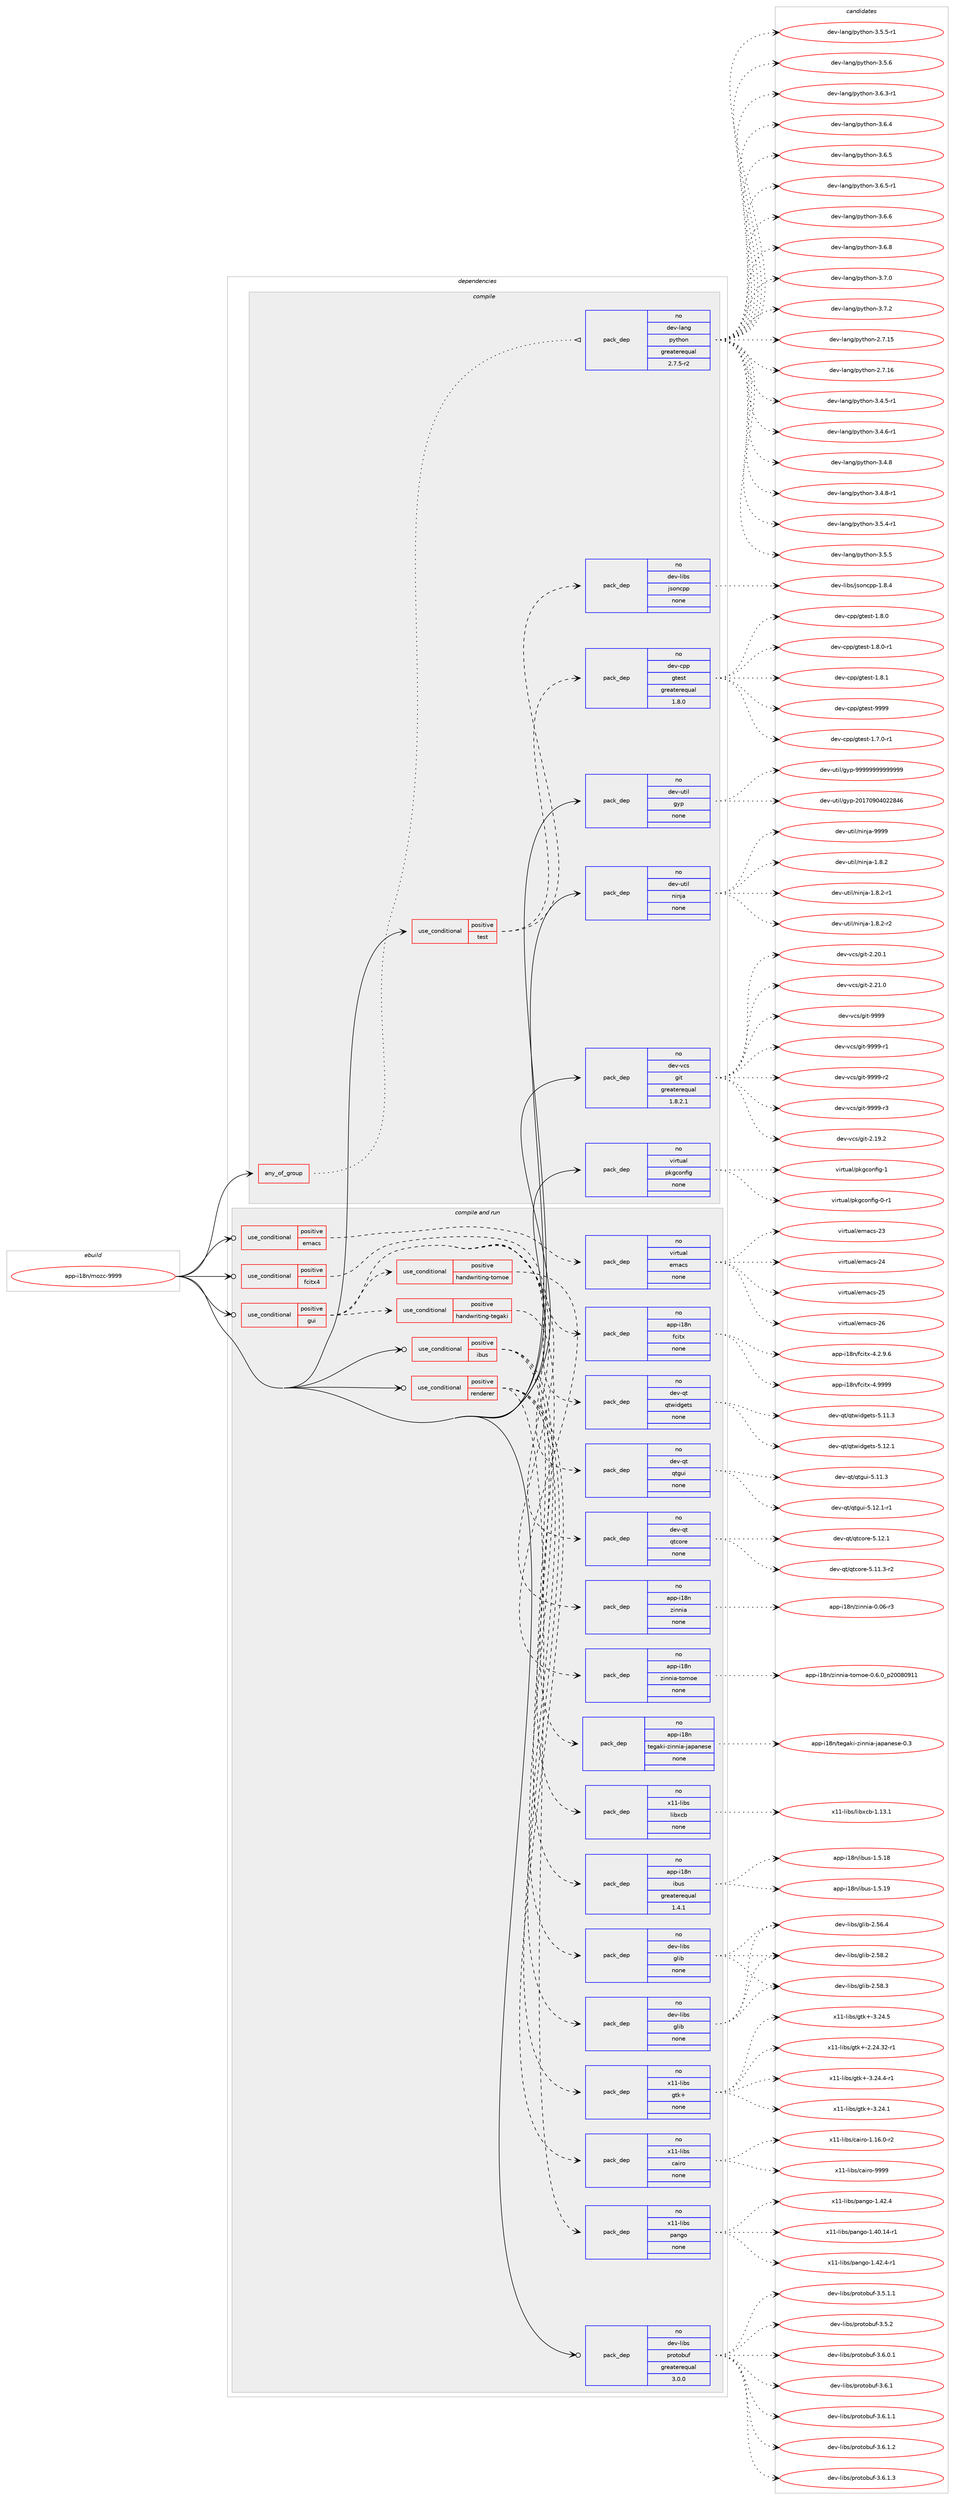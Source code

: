 digraph prolog {

# *************
# Graph options
# *************

newrank=true;
concentrate=true;
compound=true;
graph [rankdir=LR,fontname=Helvetica,fontsize=10,ranksep=1.5];#, ranksep=2.5, nodesep=0.2];
edge  [arrowhead=vee];
node  [fontname=Helvetica,fontsize=10];

# **********
# The ebuild
# **********

subgraph cluster_leftcol {
color=gray;
rank=same;
label=<<i>ebuild</i>>;
id [label="app-i18n/mozc-9999", color=red, width=4, href="../app-i18n/mozc-9999.svg"];
}

# ****************
# The dependencies
# ****************

subgraph cluster_midcol {
color=gray;
label=<<i>dependencies</i>>;
subgraph cluster_compile {
fillcolor="#eeeeee";
style=filled;
label=<<i>compile</i>>;
subgraph any19589 {
dependency1295741 [label=<<TABLE BORDER="0" CELLBORDER="1" CELLSPACING="0" CELLPADDING="4"><TR><TD CELLPADDING="10">any_of_group</TD></TR></TABLE>>, shape=none, color=red];subgraph pack922909 {
dependency1295742 [label=<<TABLE BORDER="0" CELLBORDER="1" CELLSPACING="0" CELLPADDING="4" WIDTH="220"><TR><TD ROWSPAN="6" CELLPADDING="30">pack_dep</TD></TR><TR><TD WIDTH="110">no</TD></TR><TR><TD>dev-lang</TD></TR><TR><TD>python</TD></TR><TR><TD>greaterequal</TD></TR><TR><TD>2.7.5-r2</TD></TR></TABLE>>, shape=none, color=blue];
}
dependency1295741:e -> dependency1295742:w [weight=20,style="dotted",arrowhead="oinv"];
}
id:e -> dependency1295741:w [weight=20,style="solid",arrowhead="vee"];
subgraph cond352705 {
dependency1295743 [label=<<TABLE BORDER="0" CELLBORDER="1" CELLSPACING="0" CELLPADDING="4"><TR><TD ROWSPAN="3" CELLPADDING="10">use_conditional</TD></TR><TR><TD>positive</TD></TR><TR><TD>test</TD></TR></TABLE>>, shape=none, color=red];
subgraph pack922910 {
dependency1295744 [label=<<TABLE BORDER="0" CELLBORDER="1" CELLSPACING="0" CELLPADDING="4" WIDTH="220"><TR><TD ROWSPAN="6" CELLPADDING="30">pack_dep</TD></TR><TR><TD WIDTH="110">no</TD></TR><TR><TD>dev-cpp</TD></TR><TR><TD>gtest</TD></TR><TR><TD>greaterequal</TD></TR><TR><TD>1.8.0</TD></TR></TABLE>>, shape=none, color=blue];
}
dependency1295743:e -> dependency1295744:w [weight=20,style="dashed",arrowhead="vee"];
subgraph pack922911 {
dependency1295745 [label=<<TABLE BORDER="0" CELLBORDER="1" CELLSPACING="0" CELLPADDING="4" WIDTH="220"><TR><TD ROWSPAN="6" CELLPADDING="30">pack_dep</TD></TR><TR><TD WIDTH="110">no</TD></TR><TR><TD>dev-libs</TD></TR><TR><TD>jsoncpp</TD></TR><TR><TD>none</TD></TR><TR><TD></TD></TR></TABLE>>, shape=none, color=blue];
}
dependency1295743:e -> dependency1295745:w [weight=20,style="dashed",arrowhead="vee"];
}
id:e -> dependency1295743:w [weight=20,style="solid",arrowhead="vee"];
subgraph pack922912 {
dependency1295746 [label=<<TABLE BORDER="0" CELLBORDER="1" CELLSPACING="0" CELLPADDING="4" WIDTH="220"><TR><TD ROWSPAN="6" CELLPADDING="30">pack_dep</TD></TR><TR><TD WIDTH="110">no</TD></TR><TR><TD>dev-util</TD></TR><TR><TD>gyp</TD></TR><TR><TD>none</TD></TR><TR><TD></TD></TR></TABLE>>, shape=none, color=blue];
}
id:e -> dependency1295746:w [weight=20,style="solid",arrowhead="vee"];
subgraph pack922913 {
dependency1295747 [label=<<TABLE BORDER="0" CELLBORDER="1" CELLSPACING="0" CELLPADDING="4" WIDTH="220"><TR><TD ROWSPAN="6" CELLPADDING="30">pack_dep</TD></TR><TR><TD WIDTH="110">no</TD></TR><TR><TD>dev-util</TD></TR><TR><TD>ninja</TD></TR><TR><TD>none</TD></TR><TR><TD></TD></TR></TABLE>>, shape=none, color=blue];
}
id:e -> dependency1295747:w [weight=20,style="solid",arrowhead="vee"];
subgraph pack922914 {
dependency1295748 [label=<<TABLE BORDER="0" CELLBORDER="1" CELLSPACING="0" CELLPADDING="4" WIDTH="220"><TR><TD ROWSPAN="6" CELLPADDING="30">pack_dep</TD></TR><TR><TD WIDTH="110">no</TD></TR><TR><TD>dev-vcs</TD></TR><TR><TD>git</TD></TR><TR><TD>greaterequal</TD></TR><TR><TD>1.8.2.1</TD></TR></TABLE>>, shape=none, color=blue];
}
id:e -> dependency1295748:w [weight=20,style="solid",arrowhead="vee"];
subgraph pack922915 {
dependency1295749 [label=<<TABLE BORDER="0" CELLBORDER="1" CELLSPACING="0" CELLPADDING="4" WIDTH="220"><TR><TD ROWSPAN="6" CELLPADDING="30">pack_dep</TD></TR><TR><TD WIDTH="110">no</TD></TR><TR><TD>virtual</TD></TR><TR><TD>pkgconfig</TD></TR><TR><TD>none</TD></TR><TR><TD></TD></TR></TABLE>>, shape=none, color=blue];
}
id:e -> dependency1295749:w [weight=20,style="solid",arrowhead="vee"];
}
subgraph cluster_compileandrun {
fillcolor="#eeeeee";
style=filled;
label=<<i>compile and run</i>>;
subgraph cond352706 {
dependency1295750 [label=<<TABLE BORDER="0" CELLBORDER="1" CELLSPACING="0" CELLPADDING="4"><TR><TD ROWSPAN="3" CELLPADDING="10">use_conditional</TD></TR><TR><TD>positive</TD></TR><TR><TD>emacs</TD></TR></TABLE>>, shape=none, color=red];
subgraph pack922916 {
dependency1295751 [label=<<TABLE BORDER="0" CELLBORDER="1" CELLSPACING="0" CELLPADDING="4" WIDTH="220"><TR><TD ROWSPAN="6" CELLPADDING="30">pack_dep</TD></TR><TR><TD WIDTH="110">no</TD></TR><TR><TD>virtual</TD></TR><TR><TD>emacs</TD></TR><TR><TD>none</TD></TR><TR><TD></TD></TR></TABLE>>, shape=none, color=blue];
}
dependency1295750:e -> dependency1295751:w [weight=20,style="dashed",arrowhead="vee"];
}
id:e -> dependency1295750:w [weight=20,style="solid",arrowhead="odotvee"];
subgraph cond352707 {
dependency1295752 [label=<<TABLE BORDER="0" CELLBORDER="1" CELLSPACING="0" CELLPADDING="4"><TR><TD ROWSPAN="3" CELLPADDING="10">use_conditional</TD></TR><TR><TD>positive</TD></TR><TR><TD>fcitx4</TD></TR></TABLE>>, shape=none, color=red];
subgraph pack922917 {
dependency1295753 [label=<<TABLE BORDER="0" CELLBORDER="1" CELLSPACING="0" CELLPADDING="4" WIDTH="220"><TR><TD ROWSPAN="6" CELLPADDING="30">pack_dep</TD></TR><TR><TD WIDTH="110">no</TD></TR><TR><TD>app-i18n</TD></TR><TR><TD>fcitx</TD></TR><TR><TD>none</TD></TR><TR><TD></TD></TR></TABLE>>, shape=none, color=blue];
}
dependency1295752:e -> dependency1295753:w [weight=20,style="dashed",arrowhead="vee"];
}
id:e -> dependency1295752:w [weight=20,style="solid",arrowhead="odotvee"];
subgraph cond352708 {
dependency1295754 [label=<<TABLE BORDER="0" CELLBORDER="1" CELLSPACING="0" CELLPADDING="4"><TR><TD ROWSPAN="3" CELLPADDING="10">use_conditional</TD></TR><TR><TD>positive</TD></TR><TR><TD>gui</TD></TR></TABLE>>, shape=none, color=red];
subgraph pack922918 {
dependency1295755 [label=<<TABLE BORDER="0" CELLBORDER="1" CELLSPACING="0" CELLPADDING="4" WIDTH="220"><TR><TD ROWSPAN="6" CELLPADDING="30">pack_dep</TD></TR><TR><TD WIDTH="110">no</TD></TR><TR><TD>app-i18n</TD></TR><TR><TD>zinnia</TD></TR><TR><TD>none</TD></TR><TR><TD></TD></TR></TABLE>>, shape=none, color=blue];
}
dependency1295754:e -> dependency1295755:w [weight=20,style="dashed",arrowhead="vee"];
subgraph pack922919 {
dependency1295756 [label=<<TABLE BORDER="0" CELLBORDER="1" CELLSPACING="0" CELLPADDING="4" WIDTH="220"><TR><TD ROWSPAN="6" CELLPADDING="30">pack_dep</TD></TR><TR><TD WIDTH="110">no</TD></TR><TR><TD>dev-qt</TD></TR><TR><TD>qtcore</TD></TR><TR><TD>none</TD></TR><TR><TD></TD></TR></TABLE>>, shape=none, color=blue];
}
dependency1295754:e -> dependency1295756:w [weight=20,style="dashed",arrowhead="vee"];
subgraph pack922920 {
dependency1295757 [label=<<TABLE BORDER="0" CELLBORDER="1" CELLSPACING="0" CELLPADDING="4" WIDTH="220"><TR><TD ROWSPAN="6" CELLPADDING="30">pack_dep</TD></TR><TR><TD WIDTH="110">no</TD></TR><TR><TD>dev-qt</TD></TR><TR><TD>qtgui</TD></TR><TR><TD>none</TD></TR><TR><TD></TD></TR></TABLE>>, shape=none, color=blue];
}
dependency1295754:e -> dependency1295757:w [weight=20,style="dashed",arrowhead="vee"];
subgraph pack922921 {
dependency1295758 [label=<<TABLE BORDER="0" CELLBORDER="1" CELLSPACING="0" CELLPADDING="4" WIDTH="220"><TR><TD ROWSPAN="6" CELLPADDING="30">pack_dep</TD></TR><TR><TD WIDTH="110">no</TD></TR><TR><TD>dev-qt</TD></TR><TR><TD>qtwidgets</TD></TR><TR><TD>none</TD></TR><TR><TD></TD></TR></TABLE>>, shape=none, color=blue];
}
dependency1295754:e -> dependency1295758:w [weight=20,style="dashed",arrowhead="vee"];
subgraph cond352709 {
dependency1295759 [label=<<TABLE BORDER="0" CELLBORDER="1" CELLSPACING="0" CELLPADDING="4"><TR><TD ROWSPAN="3" CELLPADDING="10">use_conditional</TD></TR><TR><TD>positive</TD></TR><TR><TD>handwriting-tegaki</TD></TR></TABLE>>, shape=none, color=red];
subgraph pack922922 {
dependency1295760 [label=<<TABLE BORDER="0" CELLBORDER="1" CELLSPACING="0" CELLPADDING="4" WIDTH="220"><TR><TD ROWSPAN="6" CELLPADDING="30">pack_dep</TD></TR><TR><TD WIDTH="110">no</TD></TR><TR><TD>app-i18n</TD></TR><TR><TD>tegaki-zinnia-japanese</TD></TR><TR><TD>none</TD></TR><TR><TD></TD></TR></TABLE>>, shape=none, color=blue];
}
dependency1295759:e -> dependency1295760:w [weight=20,style="dashed",arrowhead="vee"];
}
dependency1295754:e -> dependency1295759:w [weight=20,style="dashed",arrowhead="vee"];
subgraph cond352710 {
dependency1295761 [label=<<TABLE BORDER="0" CELLBORDER="1" CELLSPACING="0" CELLPADDING="4"><TR><TD ROWSPAN="3" CELLPADDING="10">use_conditional</TD></TR><TR><TD>positive</TD></TR><TR><TD>handwriting-tomoe</TD></TR></TABLE>>, shape=none, color=red];
subgraph pack922923 {
dependency1295762 [label=<<TABLE BORDER="0" CELLBORDER="1" CELLSPACING="0" CELLPADDING="4" WIDTH="220"><TR><TD ROWSPAN="6" CELLPADDING="30">pack_dep</TD></TR><TR><TD WIDTH="110">no</TD></TR><TR><TD>app-i18n</TD></TR><TR><TD>zinnia-tomoe</TD></TR><TR><TD>none</TD></TR><TR><TD></TD></TR></TABLE>>, shape=none, color=blue];
}
dependency1295761:e -> dependency1295762:w [weight=20,style="dashed",arrowhead="vee"];
}
dependency1295754:e -> dependency1295761:w [weight=20,style="dashed",arrowhead="vee"];
}
id:e -> dependency1295754:w [weight=20,style="solid",arrowhead="odotvee"];
subgraph cond352711 {
dependency1295763 [label=<<TABLE BORDER="0" CELLBORDER="1" CELLSPACING="0" CELLPADDING="4"><TR><TD ROWSPAN="3" CELLPADDING="10">use_conditional</TD></TR><TR><TD>positive</TD></TR><TR><TD>ibus</TD></TR></TABLE>>, shape=none, color=red];
subgraph pack922924 {
dependency1295764 [label=<<TABLE BORDER="0" CELLBORDER="1" CELLSPACING="0" CELLPADDING="4" WIDTH="220"><TR><TD ROWSPAN="6" CELLPADDING="30">pack_dep</TD></TR><TR><TD WIDTH="110">no</TD></TR><TR><TD>app-i18n</TD></TR><TR><TD>ibus</TD></TR><TR><TD>greaterequal</TD></TR><TR><TD>1.4.1</TD></TR></TABLE>>, shape=none, color=blue];
}
dependency1295763:e -> dependency1295764:w [weight=20,style="dashed",arrowhead="vee"];
subgraph pack922925 {
dependency1295765 [label=<<TABLE BORDER="0" CELLBORDER="1" CELLSPACING="0" CELLPADDING="4" WIDTH="220"><TR><TD ROWSPAN="6" CELLPADDING="30">pack_dep</TD></TR><TR><TD WIDTH="110">no</TD></TR><TR><TD>dev-libs</TD></TR><TR><TD>glib</TD></TR><TR><TD>none</TD></TR><TR><TD></TD></TR></TABLE>>, shape=none, color=blue];
}
dependency1295763:e -> dependency1295765:w [weight=20,style="dashed",arrowhead="vee"];
subgraph pack922926 {
dependency1295766 [label=<<TABLE BORDER="0" CELLBORDER="1" CELLSPACING="0" CELLPADDING="4" WIDTH="220"><TR><TD ROWSPAN="6" CELLPADDING="30">pack_dep</TD></TR><TR><TD WIDTH="110">no</TD></TR><TR><TD>x11-libs</TD></TR><TR><TD>libxcb</TD></TR><TR><TD>none</TD></TR><TR><TD></TD></TR></TABLE>>, shape=none, color=blue];
}
dependency1295763:e -> dependency1295766:w [weight=20,style="dashed",arrowhead="vee"];
}
id:e -> dependency1295763:w [weight=20,style="solid",arrowhead="odotvee"];
subgraph cond352712 {
dependency1295767 [label=<<TABLE BORDER="0" CELLBORDER="1" CELLSPACING="0" CELLPADDING="4"><TR><TD ROWSPAN="3" CELLPADDING="10">use_conditional</TD></TR><TR><TD>positive</TD></TR><TR><TD>renderer</TD></TR></TABLE>>, shape=none, color=red];
subgraph pack922927 {
dependency1295768 [label=<<TABLE BORDER="0" CELLBORDER="1" CELLSPACING="0" CELLPADDING="4" WIDTH="220"><TR><TD ROWSPAN="6" CELLPADDING="30">pack_dep</TD></TR><TR><TD WIDTH="110">no</TD></TR><TR><TD>dev-libs</TD></TR><TR><TD>glib</TD></TR><TR><TD>none</TD></TR><TR><TD></TD></TR></TABLE>>, shape=none, color=blue];
}
dependency1295767:e -> dependency1295768:w [weight=20,style="dashed",arrowhead="vee"];
subgraph pack922928 {
dependency1295769 [label=<<TABLE BORDER="0" CELLBORDER="1" CELLSPACING="0" CELLPADDING="4" WIDTH="220"><TR><TD ROWSPAN="6" CELLPADDING="30">pack_dep</TD></TR><TR><TD WIDTH="110">no</TD></TR><TR><TD>x11-libs</TD></TR><TR><TD>cairo</TD></TR><TR><TD>none</TD></TR><TR><TD></TD></TR></TABLE>>, shape=none, color=blue];
}
dependency1295767:e -> dependency1295769:w [weight=20,style="dashed",arrowhead="vee"];
subgraph pack922929 {
dependency1295770 [label=<<TABLE BORDER="0" CELLBORDER="1" CELLSPACING="0" CELLPADDING="4" WIDTH="220"><TR><TD ROWSPAN="6" CELLPADDING="30">pack_dep</TD></TR><TR><TD WIDTH="110">no</TD></TR><TR><TD>x11-libs</TD></TR><TR><TD>gtk+</TD></TR><TR><TD>none</TD></TR><TR><TD></TD></TR></TABLE>>, shape=none, color=blue];
}
dependency1295767:e -> dependency1295770:w [weight=20,style="dashed",arrowhead="vee"];
subgraph pack922930 {
dependency1295771 [label=<<TABLE BORDER="0" CELLBORDER="1" CELLSPACING="0" CELLPADDING="4" WIDTH="220"><TR><TD ROWSPAN="6" CELLPADDING="30">pack_dep</TD></TR><TR><TD WIDTH="110">no</TD></TR><TR><TD>x11-libs</TD></TR><TR><TD>pango</TD></TR><TR><TD>none</TD></TR><TR><TD></TD></TR></TABLE>>, shape=none, color=blue];
}
dependency1295767:e -> dependency1295771:w [weight=20,style="dashed",arrowhead="vee"];
}
id:e -> dependency1295767:w [weight=20,style="solid",arrowhead="odotvee"];
subgraph pack922931 {
dependency1295772 [label=<<TABLE BORDER="0" CELLBORDER="1" CELLSPACING="0" CELLPADDING="4" WIDTH="220"><TR><TD ROWSPAN="6" CELLPADDING="30">pack_dep</TD></TR><TR><TD WIDTH="110">no</TD></TR><TR><TD>dev-libs</TD></TR><TR><TD>protobuf</TD></TR><TR><TD>greaterequal</TD></TR><TR><TD>3.0.0</TD></TR></TABLE>>, shape=none, color=blue];
}
id:e -> dependency1295772:w [weight=20,style="solid",arrowhead="odotvee"];
}
subgraph cluster_run {
fillcolor="#eeeeee";
style=filled;
label=<<i>run</i>>;
}
}

# **************
# The candidates
# **************

subgraph cluster_choices {
rank=same;
color=gray;
label=<<i>candidates</i>>;

subgraph choice922909 {
color=black;
nodesep=1;
choice10010111845108971101034711212111610411111045504655464953 [label="dev-lang/python-2.7.15", color=red, width=4,href="../dev-lang/python-2.7.15.svg"];
choice10010111845108971101034711212111610411111045504655464954 [label="dev-lang/python-2.7.16", color=red, width=4,href="../dev-lang/python-2.7.16.svg"];
choice1001011184510897110103471121211161041111104551465246534511449 [label="dev-lang/python-3.4.5-r1", color=red, width=4,href="../dev-lang/python-3.4.5-r1.svg"];
choice1001011184510897110103471121211161041111104551465246544511449 [label="dev-lang/python-3.4.6-r1", color=red, width=4,href="../dev-lang/python-3.4.6-r1.svg"];
choice100101118451089711010347112121116104111110455146524656 [label="dev-lang/python-3.4.8", color=red, width=4,href="../dev-lang/python-3.4.8.svg"];
choice1001011184510897110103471121211161041111104551465246564511449 [label="dev-lang/python-3.4.8-r1", color=red, width=4,href="../dev-lang/python-3.4.8-r1.svg"];
choice1001011184510897110103471121211161041111104551465346524511449 [label="dev-lang/python-3.5.4-r1", color=red, width=4,href="../dev-lang/python-3.5.4-r1.svg"];
choice100101118451089711010347112121116104111110455146534653 [label="dev-lang/python-3.5.5", color=red, width=4,href="../dev-lang/python-3.5.5.svg"];
choice1001011184510897110103471121211161041111104551465346534511449 [label="dev-lang/python-3.5.5-r1", color=red, width=4,href="../dev-lang/python-3.5.5-r1.svg"];
choice100101118451089711010347112121116104111110455146534654 [label="dev-lang/python-3.5.6", color=red, width=4,href="../dev-lang/python-3.5.6.svg"];
choice1001011184510897110103471121211161041111104551465446514511449 [label="dev-lang/python-3.6.3-r1", color=red, width=4,href="../dev-lang/python-3.6.3-r1.svg"];
choice100101118451089711010347112121116104111110455146544652 [label="dev-lang/python-3.6.4", color=red, width=4,href="../dev-lang/python-3.6.4.svg"];
choice100101118451089711010347112121116104111110455146544653 [label="dev-lang/python-3.6.5", color=red, width=4,href="../dev-lang/python-3.6.5.svg"];
choice1001011184510897110103471121211161041111104551465446534511449 [label="dev-lang/python-3.6.5-r1", color=red, width=4,href="../dev-lang/python-3.6.5-r1.svg"];
choice100101118451089711010347112121116104111110455146544654 [label="dev-lang/python-3.6.6", color=red, width=4,href="../dev-lang/python-3.6.6.svg"];
choice100101118451089711010347112121116104111110455146544656 [label="dev-lang/python-3.6.8", color=red, width=4,href="../dev-lang/python-3.6.8.svg"];
choice100101118451089711010347112121116104111110455146554648 [label="dev-lang/python-3.7.0", color=red, width=4,href="../dev-lang/python-3.7.0.svg"];
choice100101118451089711010347112121116104111110455146554650 [label="dev-lang/python-3.7.2", color=red, width=4,href="../dev-lang/python-3.7.2.svg"];
dependency1295742:e -> choice10010111845108971101034711212111610411111045504655464953:w [style=dotted,weight="100"];
dependency1295742:e -> choice10010111845108971101034711212111610411111045504655464954:w [style=dotted,weight="100"];
dependency1295742:e -> choice1001011184510897110103471121211161041111104551465246534511449:w [style=dotted,weight="100"];
dependency1295742:e -> choice1001011184510897110103471121211161041111104551465246544511449:w [style=dotted,weight="100"];
dependency1295742:e -> choice100101118451089711010347112121116104111110455146524656:w [style=dotted,weight="100"];
dependency1295742:e -> choice1001011184510897110103471121211161041111104551465246564511449:w [style=dotted,weight="100"];
dependency1295742:e -> choice1001011184510897110103471121211161041111104551465346524511449:w [style=dotted,weight="100"];
dependency1295742:e -> choice100101118451089711010347112121116104111110455146534653:w [style=dotted,weight="100"];
dependency1295742:e -> choice1001011184510897110103471121211161041111104551465346534511449:w [style=dotted,weight="100"];
dependency1295742:e -> choice100101118451089711010347112121116104111110455146534654:w [style=dotted,weight="100"];
dependency1295742:e -> choice1001011184510897110103471121211161041111104551465446514511449:w [style=dotted,weight="100"];
dependency1295742:e -> choice100101118451089711010347112121116104111110455146544652:w [style=dotted,weight="100"];
dependency1295742:e -> choice100101118451089711010347112121116104111110455146544653:w [style=dotted,weight="100"];
dependency1295742:e -> choice1001011184510897110103471121211161041111104551465446534511449:w [style=dotted,weight="100"];
dependency1295742:e -> choice100101118451089711010347112121116104111110455146544654:w [style=dotted,weight="100"];
dependency1295742:e -> choice100101118451089711010347112121116104111110455146544656:w [style=dotted,weight="100"];
dependency1295742:e -> choice100101118451089711010347112121116104111110455146554648:w [style=dotted,weight="100"];
dependency1295742:e -> choice100101118451089711010347112121116104111110455146554650:w [style=dotted,weight="100"];
}
subgraph choice922910 {
color=black;
nodesep=1;
choice1001011184599112112471031161011151164549465546484511449 [label="dev-cpp/gtest-1.7.0-r1", color=red, width=4,href="../dev-cpp/gtest-1.7.0-r1.svg"];
choice100101118459911211247103116101115116454946564648 [label="dev-cpp/gtest-1.8.0", color=red, width=4,href="../dev-cpp/gtest-1.8.0.svg"];
choice1001011184599112112471031161011151164549465646484511449 [label="dev-cpp/gtest-1.8.0-r1", color=red, width=4,href="../dev-cpp/gtest-1.8.0-r1.svg"];
choice100101118459911211247103116101115116454946564649 [label="dev-cpp/gtest-1.8.1", color=red, width=4,href="../dev-cpp/gtest-1.8.1.svg"];
choice1001011184599112112471031161011151164557575757 [label="dev-cpp/gtest-9999", color=red, width=4,href="../dev-cpp/gtest-9999.svg"];
dependency1295744:e -> choice1001011184599112112471031161011151164549465546484511449:w [style=dotted,weight="100"];
dependency1295744:e -> choice100101118459911211247103116101115116454946564648:w [style=dotted,weight="100"];
dependency1295744:e -> choice1001011184599112112471031161011151164549465646484511449:w [style=dotted,weight="100"];
dependency1295744:e -> choice100101118459911211247103116101115116454946564649:w [style=dotted,weight="100"];
dependency1295744:e -> choice1001011184599112112471031161011151164557575757:w [style=dotted,weight="100"];
}
subgraph choice922911 {
color=black;
nodesep=1;
choice10010111845108105981154710611511111099112112454946564652 [label="dev-libs/jsoncpp-1.8.4", color=red, width=4,href="../dev-libs/jsoncpp-1.8.4.svg"];
dependency1295745:e -> choice10010111845108105981154710611511111099112112454946564652:w [style=dotted,weight="100"];
}
subgraph choice922912 {
color=black;
nodesep=1;
choice1001011184511711610510847103121112455048495548574852485050565254 [label="dev-util/gyp-20170904022846", color=red, width=4,href="../dev-util/gyp-20170904022846.svg"];
choice1001011184511711610510847103121112455757575757575757575757575757 [label="dev-util/gyp-99999999999999", color=red, width=4,href="../dev-util/gyp-99999999999999.svg"];
dependency1295746:e -> choice1001011184511711610510847103121112455048495548574852485050565254:w [style=dotted,weight="100"];
dependency1295746:e -> choice1001011184511711610510847103121112455757575757575757575757575757:w [style=dotted,weight="100"];
}
subgraph choice922913 {
color=black;
nodesep=1;
choice100101118451171161051084711010511010697454946564650 [label="dev-util/ninja-1.8.2", color=red, width=4,href="../dev-util/ninja-1.8.2.svg"];
choice1001011184511711610510847110105110106974549465646504511449 [label="dev-util/ninja-1.8.2-r1", color=red, width=4,href="../dev-util/ninja-1.8.2-r1.svg"];
choice1001011184511711610510847110105110106974549465646504511450 [label="dev-util/ninja-1.8.2-r2", color=red, width=4,href="../dev-util/ninja-1.8.2-r2.svg"];
choice1001011184511711610510847110105110106974557575757 [label="dev-util/ninja-9999", color=red, width=4,href="../dev-util/ninja-9999.svg"];
dependency1295747:e -> choice100101118451171161051084711010511010697454946564650:w [style=dotted,weight="100"];
dependency1295747:e -> choice1001011184511711610510847110105110106974549465646504511449:w [style=dotted,weight="100"];
dependency1295747:e -> choice1001011184511711610510847110105110106974549465646504511450:w [style=dotted,weight="100"];
dependency1295747:e -> choice1001011184511711610510847110105110106974557575757:w [style=dotted,weight="100"];
}
subgraph choice922914 {
color=black;
nodesep=1;
choice10010111845118991154710310511645504649574650 [label="dev-vcs/git-2.19.2", color=red, width=4,href="../dev-vcs/git-2.19.2.svg"];
choice10010111845118991154710310511645504650484649 [label="dev-vcs/git-2.20.1", color=red, width=4,href="../dev-vcs/git-2.20.1.svg"];
choice10010111845118991154710310511645504650494648 [label="dev-vcs/git-2.21.0", color=red, width=4,href="../dev-vcs/git-2.21.0.svg"];
choice1001011184511899115471031051164557575757 [label="dev-vcs/git-9999", color=red, width=4,href="../dev-vcs/git-9999.svg"];
choice10010111845118991154710310511645575757574511449 [label="dev-vcs/git-9999-r1", color=red, width=4,href="../dev-vcs/git-9999-r1.svg"];
choice10010111845118991154710310511645575757574511450 [label="dev-vcs/git-9999-r2", color=red, width=4,href="../dev-vcs/git-9999-r2.svg"];
choice10010111845118991154710310511645575757574511451 [label="dev-vcs/git-9999-r3", color=red, width=4,href="../dev-vcs/git-9999-r3.svg"];
dependency1295748:e -> choice10010111845118991154710310511645504649574650:w [style=dotted,weight="100"];
dependency1295748:e -> choice10010111845118991154710310511645504650484649:w [style=dotted,weight="100"];
dependency1295748:e -> choice10010111845118991154710310511645504650494648:w [style=dotted,weight="100"];
dependency1295748:e -> choice1001011184511899115471031051164557575757:w [style=dotted,weight="100"];
dependency1295748:e -> choice10010111845118991154710310511645575757574511449:w [style=dotted,weight="100"];
dependency1295748:e -> choice10010111845118991154710310511645575757574511450:w [style=dotted,weight="100"];
dependency1295748:e -> choice10010111845118991154710310511645575757574511451:w [style=dotted,weight="100"];
}
subgraph choice922915 {
color=black;
nodesep=1;
choice11810511411611797108471121071039911111010210510345484511449 [label="virtual/pkgconfig-0-r1", color=red, width=4,href="../virtual/pkgconfig-0-r1.svg"];
choice1181051141161179710847112107103991111101021051034549 [label="virtual/pkgconfig-1", color=red, width=4,href="../virtual/pkgconfig-1.svg"];
dependency1295749:e -> choice11810511411611797108471121071039911111010210510345484511449:w [style=dotted,weight="100"];
dependency1295749:e -> choice1181051141161179710847112107103991111101021051034549:w [style=dotted,weight="100"];
}
subgraph choice922916 {
color=black;
nodesep=1;
choice11810511411611797108471011099799115455051 [label="virtual/emacs-23", color=red, width=4,href="../virtual/emacs-23.svg"];
choice11810511411611797108471011099799115455052 [label="virtual/emacs-24", color=red, width=4,href="../virtual/emacs-24.svg"];
choice11810511411611797108471011099799115455053 [label="virtual/emacs-25", color=red, width=4,href="../virtual/emacs-25.svg"];
choice11810511411611797108471011099799115455054 [label="virtual/emacs-26", color=red, width=4,href="../virtual/emacs-26.svg"];
dependency1295751:e -> choice11810511411611797108471011099799115455051:w [style=dotted,weight="100"];
dependency1295751:e -> choice11810511411611797108471011099799115455052:w [style=dotted,weight="100"];
dependency1295751:e -> choice11810511411611797108471011099799115455053:w [style=dotted,weight="100"];
dependency1295751:e -> choice11810511411611797108471011099799115455054:w [style=dotted,weight="100"];
}
subgraph choice922917 {
color=black;
nodesep=1;
choice9711211245105495611047102991051161204552465046574654 [label="app-i18n/fcitx-4.2.9.6", color=red, width=4,href="../app-i18n/fcitx-4.2.9.6.svg"];
choice97112112451054956110471029910511612045524657575757 [label="app-i18n/fcitx-4.9999", color=red, width=4,href="../app-i18n/fcitx-4.9999.svg"];
dependency1295753:e -> choice9711211245105495611047102991051161204552465046574654:w [style=dotted,weight="100"];
dependency1295753:e -> choice97112112451054956110471029910511612045524657575757:w [style=dotted,weight="100"];
}
subgraph choice922918 {
color=black;
nodesep=1;
choice97112112451054956110471221051101101059745484648544511451 [label="app-i18n/zinnia-0.06-r3", color=red, width=4,href="../app-i18n/zinnia-0.06-r3.svg"];
dependency1295755:e -> choice97112112451054956110471221051101101059745484648544511451:w [style=dotted,weight="100"];
}
subgraph choice922919 {
color=black;
nodesep=1;
choice100101118451131164711311699111114101455346494946514511450 [label="dev-qt/qtcore-5.11.3-r2", color=red, width=4,href="../dev-qt/qtcore-5.11.3-r2.svg"];
choice10010111845113116471131169911111410145534649504649 [label="dev-qt/qtcore-5.12.1", color=red, width=4,href="../dev-qt/qtcore-5.12.1.svg"];
dependency1295756:e -> choice100101118451131164711311699111114101455346494946514511450:w [style=dotted,weight="100"];
dependency1295756:e -> choice10010111845113116471131169911111410145534649504649:w [style=dotted,weight="100"];
}
subgraph choice922920 {
color=black;
nodesep=1;
choice100101118451131164711311610311710545534649494651 [label="dev-qt/qtgui-5.11.3", color=red, width=4,href="../dev-qt/qtgui-5.11.3.svg"];
choice1001011184511311647113116103117105455346495046494511449 [label="dev-qt/qtgui-5.12.1-r1", color=red, width=4,href="../dev-qt/qtgui-5.12.1-r1.svg"];
dependency1295757:e -> choice100101118451131164711311610311710545534649494651:w [style=dotted,weight="100"];
dependency1295757:e -> choice1001011184511311647113116103117105455346495046494511449:w [style=dotted,weight="100"];
}
subgraph choice922921 {
color=black;
nodesep=1;
choice100101118451131164711311611910510010310111611545534649494651 [label="dev-qt/qtwidgets-5.11.3", color=red, width=4,href="../dev-qt/qtwidgets-5.11.3.svg"];
choice100101118451131164711311611910510010310111611545534649504649 [label="dev-qt/qtwidgets-5.12.1", color=red, width=4,href="../dev-qt/qtwidgets-5.12.1.svg"];
dependency1295758:e -> choice100101118451131164711311611910510010310111611545534649494651:w [style=dotted,weight="100"];
dependency1295758:e -> choice100101118451131164711311611910510010310111611545534649504649:w [style=dotted,weight="100"];
}
subgraph choice922922 {
color=black;
nodesep=1;
choice971121124510549561104711610110397107105451221051101101059745106971129711010111510145484651 [label="app-i18n/tegaki-zinnia-japanese-0.3", color=red, width=4,href="../app-i18n/tegaki-zinnia-japanese-0.3.svg"];
dependency1295760:e -> choice971121124510549561104711610110397107105451221051101101059745106971129711010111510145484651:w [style=dotted,weight="100"];
}
subgraph choice922923 {
color=black;
nodesep=1;
choice97112112451054956110471221051101101059745116111109111101454846544648951125048485648574949 [label="app-i18n/zinnia-tomoe-0.6.0_p20080911", color=red, width=4,href="../app-i18n/zinnia-tomoe-0.6.0_p20080911.svg"];
dependency1295762:e -> choice97112112451054956110471221051101101059745116111109111101454846544648951125048485648574949:w [style=dotted,weight="100"];
}
subgraph choice922924 {
color=black;
nodesep=1;
choice97112112451054956110471059811711545494653464956 [label="app-i18n/ibus-1.5.18", color=red, width=4,href="../app-i18n/ibus-1.5.18.svg"];
choice97112112451054956110471059811711545494653464957 [label="app-i18n/ibus-1.5.19", color=red, width=4,href="../app-i18n/ibus-1.5.19.svg"];
dependency1295764:e -> choice97112112451054956110471059811711545494653464956:w [style=dotted,weight="100"];
dependency1295764:e -> choice97112112451054956110471059811711545494653464957:w [style=dotted,weight="100"];
}
subgraph choice922925 {
color=black;
nodesep=1;
choice1001011184510810598115471031081059845504653544652 [label="dev-libs/glib-2.56.4", color=red, width=4,href="../dev-libs/glib-2.56.4.svg"];
choice1001011184510810598115471031081059845504653564650 [label="dev-libs/glib-2.58.2", color=red, width=4,href="../dev-libs/glib-2.58.2.svg"];
choice1001011184510810598115471031081059845504653564651 [label="dev-libs/glib-2.58.3", color=red, width=4,href="../dev-libs/glib-2.58.3.svg"];
dependency1295765:e -> choice1001011184510810598115471031081059845504653544652:w [style=dotted,weight="100"];
dependency1295765:e -> choice1001011184510810598115471031081059845504653564650:w [style=dotted,weight="100"];
dependency1295765:e -> choice1001011184510810598115471031081059845504653564651:w [style=dotted,weight="100"];
}
subgraph choice922926 {
color=black;
nodesep=1;
choice120494945108105981154710810598120999845494649514649 [label="x11-libs/libxcb-1.13.1", color=red, width=4,href="../x11-libs/libxcb-1.13.1.svg"];
dependency1295766:e -> choice120494945108105981154710810598120999845494649514649:w [style=dotted,weight="100"];
}
subgraph choice922927 {
color=black;
nodesep=1;
choice1001011184510810598115471031081059845504653544652 [label="dev-libs/glib-2.56.4", color=red, width=4,href="../dev-libs/glib-2.56.4.svg"];
choice1001011184510810598115471031081059845504653564650 [label="dev-libs/glib-2.58.2", color=red, width=4,href="../dev-libs/glib-2.58.2.svg"];
choice1001011184510810598115471031081059845504653564651 [label="dev-libs/glib-2.58.3", color=red, width=4,href="../dev-libs/glib-2.58.3.svg"];
dependency1295768:e -> choice1001011184510810598115471031081059845504653544652:w [style=dotted,weight="100"];
dependency1295768:e -> choice1001011184510810598115471031081059845504653564650:w [style=dotted,weight="100"];
dependency1295768:e -> choice1001011184510810598115471031081059845504653564651:w [style=dotted,weight="100"];
}
subgraph choice922928 {
color=black;
nodesep=1;
choice12049494510810598115479997105114111454946495446484511450 [label="x11-libs/cairo-1.16.0-r2", color=red, width=4,href="../x11-libs/cairo-1.16.0-r2.svg"];
choice120494945108105981154799971051141114557575757 [label="x11-libs/cairo-9999", color=red, width=4,href="../x11-libs/cairo-9999.svg"];
dependency1295769:e -> choice12049494510810598115479997105114111454946495446484511450:w [style=dotted,weight="100"];
dependency1295769:e -> choice120494945108105981154799971051141114557575757:w [style=dotted,weight="100"];
}
subgraph choice922929 {
color=black;
nodesep=1;
choice12049494510810598115471031161074345504650524651504511449 [label="x11-libs/gtk+-2.24.32-r1", color=red, width=4,href="../x11-libs/gtk+-2.24.32-r1.svg"];
choice12049494510810598115471031161074345514650524649 [label="x11-libs/gtk+-3.24.1", color=red, width=4,href="../x11-libs/gtk+-3.24.1.svg"];
choice120494945108105981154710311610743455146505246524511449 [label="x11-libs/gtk+-3.24.4-r1", color=red, width=4,href="../x11-libs/gtk+-3.24.4-r1.svg"];
choice12049494510810598115471031161074345514650524653 [label="x11-libs/gtk+-3.24.5", color=red, width=4,href="../x11-libs/gtk+-3.24.5.svg"];
dependency1295770:e -> choice12049494510810598115471031161074345504650524651504511449:w [style=dotted,weight="100"];
dependency1295770:e -> choice12049494510810598115471031161074345514650524649:w [style=dotted,weight="100"];
dependency1295770:e -> choice120494945108105981154710311610743455146505246524511449:w [style=dotted,weight="100"];
dependency1295770:e -> choice12049494510810598115471031161074345514650524653:w [style=dotted,weight="100"];
}
subgraph choice922930 {
color=black;
nodesep=1;
choice12049494510810598115471129711010311145494652484649524511449 [label="x11-libs/pango-1.40.14-r1", color=red, width=4,href="../x11-libs/pango-1.40.14-r1.svg"];
choice12049494510810598115471129711010311145494652504652 [label="x11-libs/pango-1.42.4", color=red, width=4,href="../x11-libs/pango-1.42.4.svg"];
choice120494945108105981154711297110103111454946525046524511449 [label="x11-libs/pango-1.42.4-r1", color=red, width=4,href="../x11-libs/pango-1.42.4-r1.svg"];
dependency1295771:e -> choice12049494510810598115471129711010311145494652484649524511449:w [style=dotted,weight="100"];
dependency1295771:e -> choice12049494510810598115471129711010311145494652504652:w [style=dotted,weight="100"];
dependency1295771:e -> choice120494945108105981154711297110103111454946525046524511449:w [style=dotted,weight="100"];
}
subgraph choice922931 {
color=black;
nodesep=1;
choice100101118451081059811547112114111116111981171024551465346494649 [label="dev-libs/protobuf-3.5.1.1", color=red, width=4,href="../dev-libs/protobuf-3.5.1.1.svg"];
choice10010111845108105981154711211411111611198117102455146534650 [label="dev-libs/protobuf-3.5.2", color=red, width=4,href="../dev-libs/protobuf-3.5.2.svg"];
choice100101118451081059811547112114111116111981171024551465446484649 [label="dev-libs/protobuf-3.6.0.1", color=red, width=4,href="../dev-libs/protobuf-3.6.0.1.svg"];
choice10010111845108105981154711211411111611198117102455146544649 [label="dev-libs/protobuf-3.6.1", color=red, width=4,href="../dev-libs/protobuf-3.6.1.svg"];
choice100101118451081059811547112114111116111981171024551465446494649 [label="dev-libs/protobuf-3.6.1.1", color=red, width=4,href="../dev-libs/protobuf-3.6.1.1.svg"];
choice100101118451081059811547112114111116111981171024551465446494650 [label="dev-libs/protobuf-3.6.1.2", color=red, width=4,href="../dev-libs/protobuf-3.6.1.2.svg"];
choice100101118451081059811547112114111116111981171024551465446494651 [label="dev-libs/protobuf-3.6.1.3", color=red, width=4,href="../dev-libs/protobuf-3.6.1.3.svg"];
dependency1295772:e -> choice100101118451081059811547112114111116111981171024551465346494649:w [style=dotted,weight="100"];
dependency1295772:e -> choice10010111845108105981154711211411111611198117102455146534650:w [style=dotted,weight="100"];
dependency1295772:e -> choice100101118451081059811547112114111116111981171024551465446484649:w [style=dotted,weight="100"];
dependency1295772:e -> choice10010111845108105981154711211411111611198117102455146544649:w [style=dotted,weight="100"];
dependency1295772:e -> choice100101118451081059811547112114111116111981171024551465446494649:w [style=dotted,weight="100"];
dependency1295772:e -> choice100101118451081059811547112114111116111981171024551465446494650:w [style=dotted,weight="100"];
dependency1295772:e -> choice100101118451081059811547112114111116111981171024551465446494651:w [style=dotted,weight="100"];
}
}

}
